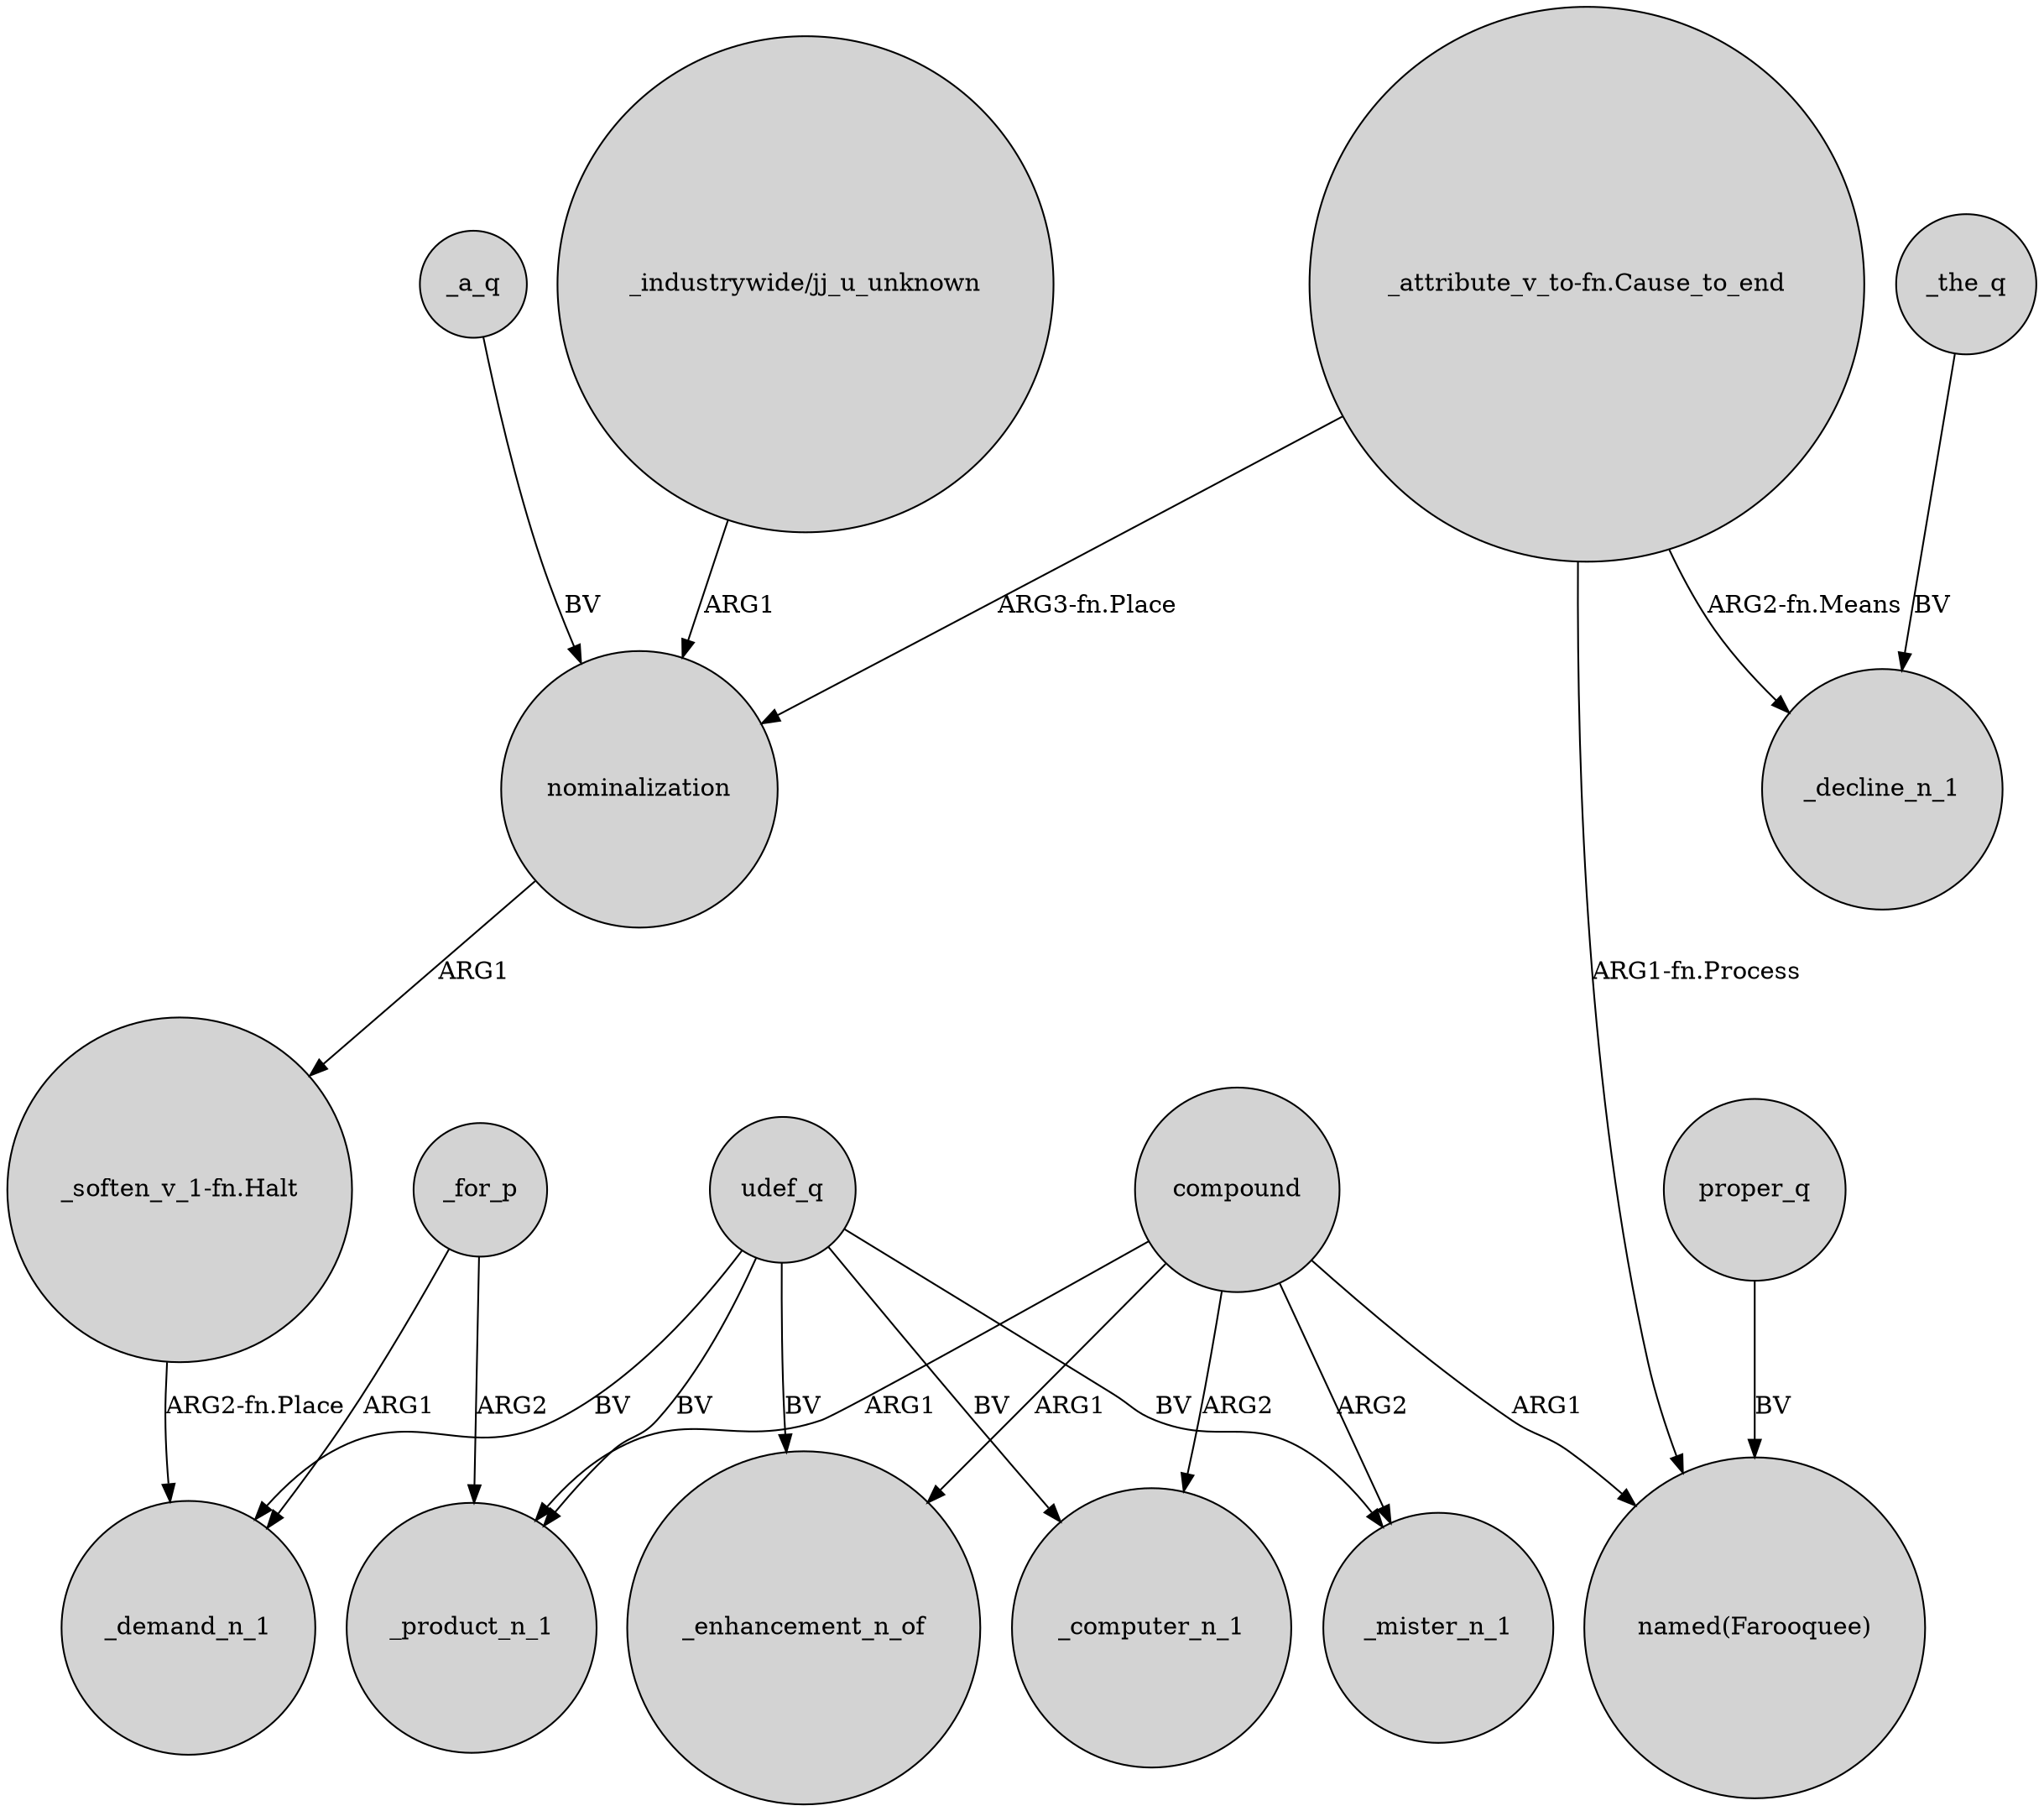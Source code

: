 digraph {
	node [shape=circle style=filled]
	_for_p -> _demand_n_1 [label=ARG1]
	compound -> _mister_n_1 [label=ARG2]
	_a_q -> nominalization [label=BV]
	"_attribute_v_to-fn.Cause_to_end" -> nominalization [label="ARG3-fn.Place"]
	_for_p -> _product_n_1 [label=ARG2]
	proper_q -> "named(Farooquee)" [label=BV]
	compound -> _computer_n_1 [label=ARG2]
	udef_q -> _product_n_1 [label=BV]
	"_soften_v_1-fn.Halt" -> _demand_n_1 [label="ARG2-fn.Place"]
	udef_q -> _mister_n_1 [label=BV]
	"_attribute_v_to-fn.Cause_to_end" -> _decline_n_1 [label="ARG2-fn.Means"]
	nominalization -> "_soften_v_1-fn.Halt" [label=ARG1]
	"_attribute_v_to-fn.Cause_to_end" -> "named(Farooquee)" [label="ARG1-fn.Process"]
	"_industrywide/jj_u_unknown" -> nominalization [label=ARG1]
	udef_q -> _computer_n_1 [label=BV]
	udef_q -> _demand_n_1 [label=BV]
	compound -> _enhancement_n_of [label=ARG1]
	compound -> _product_n_1 [label=ARG1]
	compound -> "named(Farooquee)" [label=ARG1]
	_the_q -> _decline_n_1 [label=BV]
	udef_q -> _enhancement_n_of [label=BV]
}

